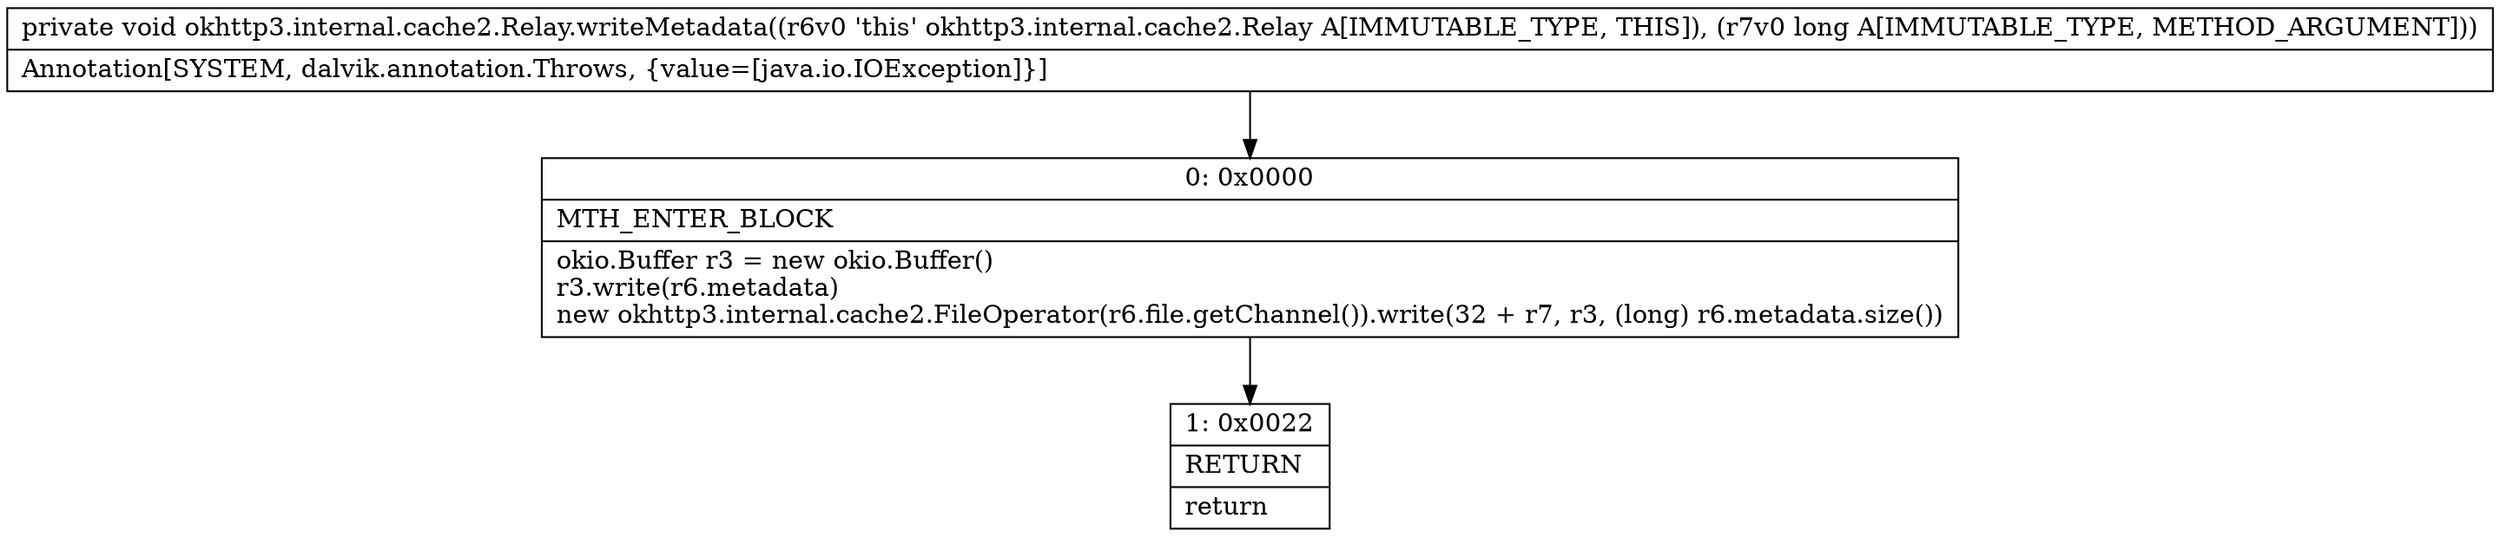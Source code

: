 digraph "CFG forokhttp3.internal.cache2.Relay.writeMetadata(J)V" {
Node_0 [shape=record,label="{0\:\ 0x0000|MTH_ENTER_BLOCK\l|okio.Buffer r3 = new okio.Buffer()\lr3.write(r6.metadata)\lnew okhttp3.internal.cache2.FileOperator(r6.file.getChannel()).write(32 + r7, r3, (long) r6.metadata.size())\l}"];
Node_1 [shape=record,label="{1\:\ 0x0022|RETURN\l|return\l}"];
MethodNode[shape=record,label="{private void okhttp3.internal.cache2.Relay.writeMetadata((r6v0 'this' okhttp3.internal.cache2.Relay A[IMMUTABLE_TYPE, THIS]), (r7v0 long A[IMMUTABLE_TYPE, METHOD_ARGUMENT]))  | Annotation[SYSTEM, dalvik.annotation.Throws, \{value=[java.io.IOException]\}]\l}"];
MethodNode -> Node_0;
Node_0 -> Node_1;
}

